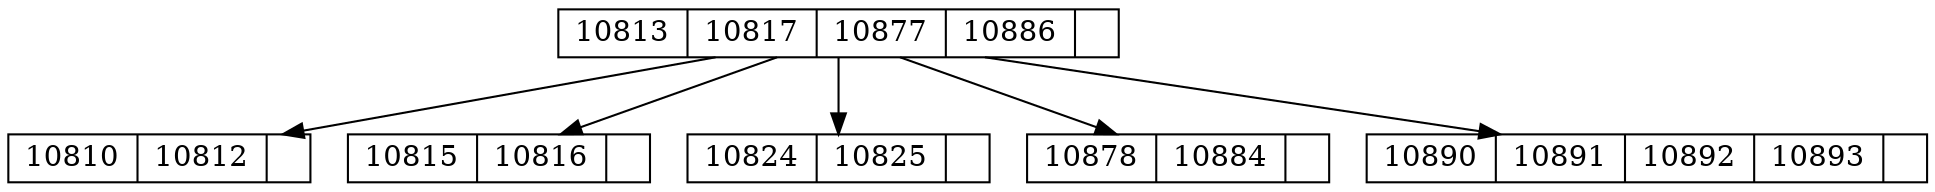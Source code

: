 digraph G {
 node [shape = record,height=.1];10813->10810;
10813->10815;
10813->10824;
10813->10878;
10813->10890;
10813[label = "<f0>10813|<f1>10817|<f2>10877|<f3>10886|"];
10810[label = "<f0>10810|<f1>10812|"];
10815[label = "<f0>10815|<f1>10816|"];
10824[label = "<f0>10824|<f1>10825|"];
10878[label = "<f0>10878|<f1>10884|"];
10890[label = "<f0>10890|<f1>10891|<f2>10892|<f3>10893|"];
}